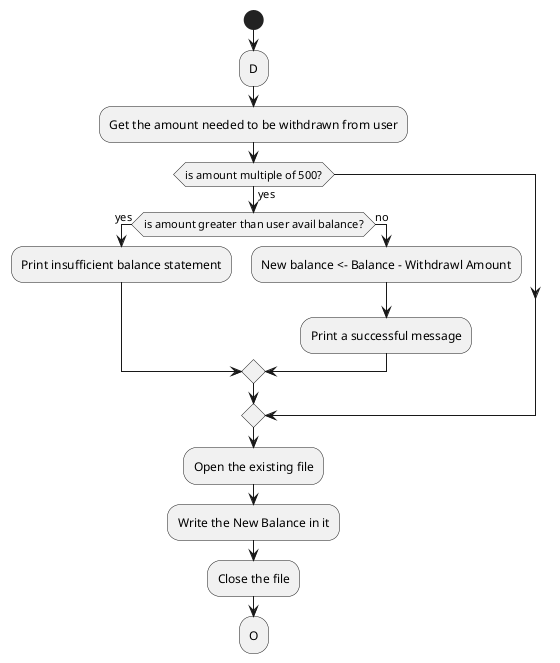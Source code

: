 /'
Module:	withdraw_fund.plantuml
Function:
        PlantUML source for fund withdrawl.

Copyright:
        This file copyright (C) 2022 by
        MCCI Corporation
        3520 Krums Corners Road
        Ithaca, NY 14850
        An unpublished work. All rights reserved.
        This file is proprietary information, and may not be disclosed or
        copied without the prior permission of MCCI Corporation.

Author:
        Pranau R, MCCI Corporation    April 2022
'/

@startuml

start

:D;
:Get the amount needed to be withdrawn from user;

if (is amount multiple of 500?) then (yes)

    if (is amount greater than user avail balance?) then (yes)
    :Print insufficient balance statement;

    else (no)
    :New balance <- Balance - Withdrawl Amount;
    :Print a successful message;
    endif

endif

:Open the existing file;
:Write the New Balance in it;
:Close the file;

:O;